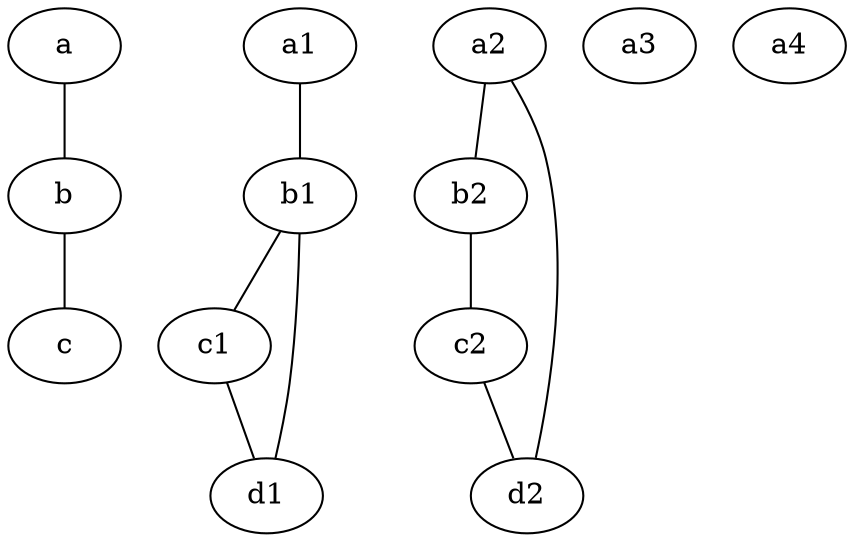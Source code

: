 graph graphname {
     a -- b -- c;
	 
	 a1 -- b1 -- c1 -- d1;
	 
	 b1 -- d1;
	 
	 a2 -- b2 -- c2 -- d2;
	 
	 a2 -- d2;
	 
	 a3;
	 
	 a4;
 }